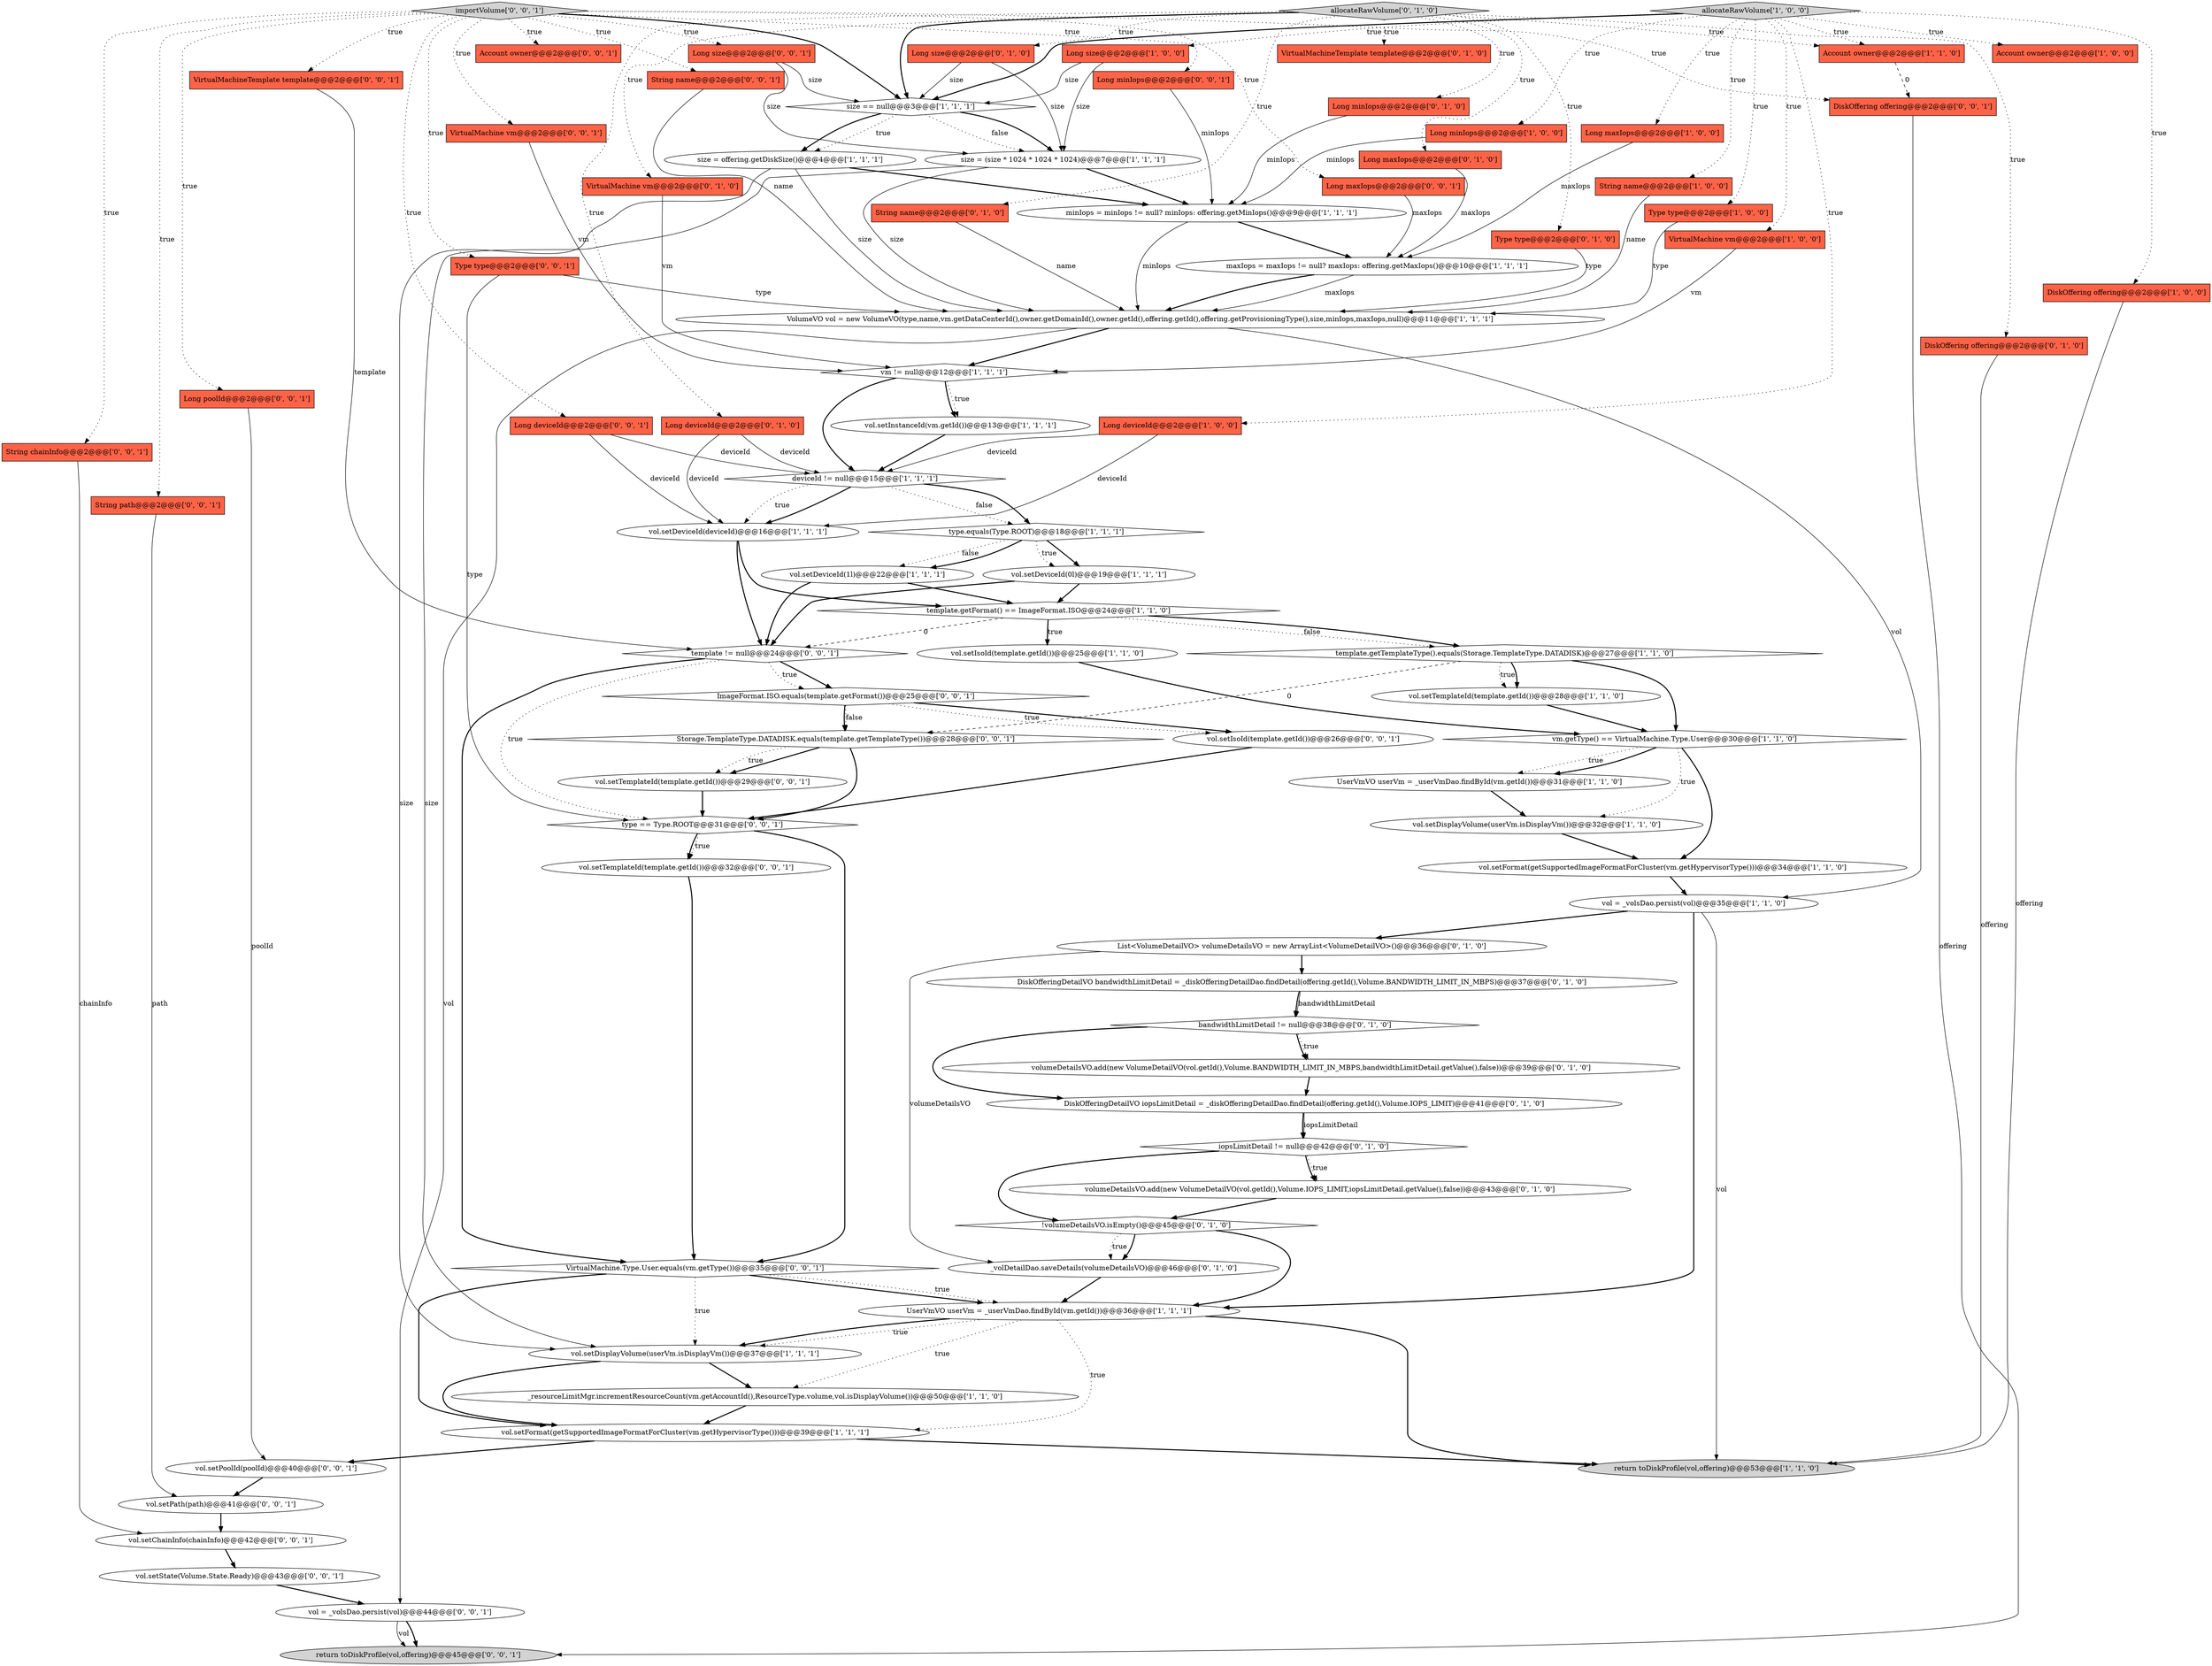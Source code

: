 digraph {
62 [style = filled, label = "Long size@@@2@@@['0', '0', '1']", fillcolor = tomato, shape = box image = "AAA0AAABBB3BBB"];
23 [style = filled, label = "Long maxIops@@@2@@@['1', '0', '0']", fillcolor = tomato, shape = box image = "AAA0AAABBB1BBB"];
29 [style = filled, label = "template.getFormat() == ImageFormat.ISO@@@24@@@['1', '1', '0']", fillcolor = white, shape = diamond image = "AAA0AAABBB1BBB"];
28 [style = filled, label = "vm.getType() == VirtualMachine.Type.User@@@30@@@['1', '1', '0']", fillcolor = white, shape = diamond image = "AAA0AAABBB1BBB"];
5 [style = filled, label = "vol.setDisplayVolume(userVm.isDisplayVm())@@@37@@@['1', '1', '1']", fillcolor = white, shape = ellipse image = "AAA0AAABBB1BBB"];
13 [style = filled, label = "Long size@@@2@@@['1', '0', '0']", fillcolor = tomato, shape = box image = "AAA0AAABBB1BBB"];
21 [style = filled, label = "vol.setIsoId(template.getId())@@@25@@@['1', '1', '0']", fillcolor = white, shape = ellipse image = "AAA0AAABBB1BBB"];
42 [style = filled, label = "Type type@@@2@@@['0', '1', '0']", fillcolor = tomato, shape = box image = "AAA0AAABBB2BBB"];
10 [style = filled, label = "vol.setFormat(getSupportedImageFormatForCluster(vm.getHypervisorType()))@@@34@@@['1', '1', '0']", fillcolor = white, shape = ellipse image = "AAA0AAABBB1BBB"];
66 [style = filled, label = "vol.setState(Volume.State.Ready)@@@43@@@['0', '0', '1']", fillcolor = white, shape = ellipse image = "AAA0AAABBB3BBB"];
77 [style = filled, label = "VirtualMachineTemplate template@@@2@@@['0', '0', '1']", fillcolor = tomato, shape = box image = "AAA0AAABBB3BBB"];
3 [style = filled, label = "vol.setInstanceId(vm.getId())@@@13@@@['1', '1', '1']", fillcolor = white, shape = ellipse image = "AAA0AAABBB1BBB"];
11 [style = filled, label = "Account owner@@@2@@@['1', '0', '0']", fillcolor = tomato, shape = box image = "AAA0AAABBB1BBB"];
34 [style = filled, label = "allocateRawVolume['1', '0', '0']", fillcolor = lightgray, shape = diamond image = "AAA0AAABBB1BBB"];
65 [style = filled, label = "VirtualMachine vm@@@2@@@['0', '0', '1']", fillcolor = tomato, shape = box image = "AAA0AAABBB3BBB"];
70 [style = filled, label = "String name@@@2@@@['0', '0', '1']", fillcolor = tomato, shape = box image = "AAA0AAABBB3BBB"];
15 [style = filled, label = "maxIops = maxIops != null? maxIops: offering.getMaxIops()@@@10@@@['1', '1', '1']", fillcolor = white, shape = ellipse image = "AAA0AAABBB1BBB"];
12 [style = filled, label = "vol = _volsDao.persist(vol)@@@35@@@['1', '1', '0']", fillcolor = white, shape = ellipse image = "AAA0AAABBB1BBB"];
16 [style = filled, label = "vol.setDeviceId(deviceId)@@@16@@@['1', '1', '1']", fillcolor = white, shape = ellipse image = "AAA0AAABBB1BBB"];
2 [style = filled, label = "size == null@@@3@@@['1', '1', '1']", fillcolor = white, shape = diamond image = "AAA0AAABBB1BBB"];
51 [style = filled, label = "_volDetailDao.saveDetails(volumeDetailsVO)@@@46@@@['0', '1', '0']", fillcolor = white, shape = ellipse image = "AAA1AAABBB2BBB"];
63 [style = filled, label = "vol.setPath(path)@@@41@@@['0', '0', '1']", fillcolor = white, shape = ellipse image = "AAA0AAABBB3BBB"];
69 [style = filled, label = "vol.setPoolId(poolId)@@@40@@@['0', '0', '1']", fillcolor = white, shape = ellipse image = "AAA0AAABBB3BBB"];
17 [style = filled, label = "size = offering.getDiskSize()@@@4@@@['1', '1', '1']", fillcolor = white, shape = ellipse image = "AAA0AAABBB1BBB"];
45 [style = filled, label = "volumeDetailsVO.add(new VolumeDetailVO(vol.getId(),Volume.BANDWIDTH_LIMIT_IN_MBPS,bandwidthLimitDetail.getValue(),false))@@@39@@@['0', '1', '0']", fillcolor = white, shape = ellipse image = "AAA1AAABBB2BBB"];
75 [style = filled, label = "ImageFormat.ISO.equals(template.getFormat())@@@25@@@['0', '0', '1']", fillcolor = white, shape = diamond image = "AAA0AAABBB3BBB"];
37 [style = filled, label = "UserVmVO userVm = _userVmDao.findById(vm.getId())@@@31@@@['1', '1', '0']", fillcolor = white, shape = ellipse image = "AAA0AAABBB1BBB"];
46 [style = filled, label = "String name@@@2@@@['0', '1', '0']", fillcolor = tomato, shape = box image = "AAA0AAABBB2BBB"];
68 [style = filled, label = "Account owner@@@2@@@['0', '0', '1']", fillcolor = tomato, shape = box image = "AAA0AAABBB3BBB"];
19 [style = filled, label = "size = (size * 1024 * 1024 * 1024)@@@7@@@['1', '1', '1']", fillcolor = white, shape = ellipse image = "AAA0AAABBB1BBB"];
54 [style = filled, label = "Long maxIops@@@2@@@['0', '1', '0']", fillcolor = tomato, shape = box image = "AAA0AAABBB2BBB"];
7 [style = filled, label = "deviceId != null@@@15@@@['1', '1', '1']", fillcolor = white, shape = diamond image = "AAA0AAABBB1BBB"];
82 [style = filled, label = "vol.setTemplateId(template.getId())@@@32@@@['0', '0', '1']", fillcolor = white, shape = ellipse image = "AAA0AAABBB3BBB"];
0 [style = filled, label = "DiskOffering offering@@@2@@@['1', '0', '0']", fillcolor = tomato, shape = box image = "AAA0AAABBB1BBB"];
6 [style = filled, label = "return toDiskProfile(vol,offering)@@@53@@@['1', '1', '0']", fillcolor = lightgray, shape = ellipse image = "AAA0AAABBB1BBB"];
60 [style = filled, label = "return toDiskProfile(vol,offering)@@@45@@@['0', '0', '1']", fillcolor = lightgray, shape = ellipse image = "AAA0AAABBB3BBB"];
80 [style = filled, label = "template != null@@@24@@@['0', '0', '1']", fillcolor = white, shape = diamond image = "AAA0AAABBB3BBB"];
73 [style = filled, label = "vol = _volsDao.persist(vol)@@@44@@@['0', '0', '1']", fillcolor = white, shape = ellipse image = "AAA0AAABBB3BBB"];
33 [style = filled, label = "vol.setDisplayVolume(userVm.isDisplayVm())@@@32@@@['1', '1', '0']", fillcolor = white, shape = ellipse image = "AAA0AAABBB1BBB"];
26 [style = filled, label = "String name@@@2@@@['1', '0', '0']", fillcolor = tomato, shape = box image = "AAA0AAABBB1BBB"];
9 [style = filled, label = "vol.setDeviceId(0l)@@@19@@@['1', '1', '1']", fillcolor = white, shape = ellipse image = "AAA0AAABBB1BBB"];
59 [style = filled, label = "Long poolId@@@2@@@['0', '0', '1']", fillcolor = tomato, shape = box image = "AAA0AAABBB3BBB"];
79 [style = filled, label = "Long minIops@@@2@@@['0', '0', '1']", fillcolor = tomato, shape = box image = "AAA0AAABBB3BBB"];
83 [style = filled, label = "DiskOffering offering@@@2@@@['0', '0', '1']", fillcolor = tomato, shape = box image = "AAA0AAABBB3BBB"];
30 [style = filled, label = "vol.setTemplateId(template.getId())@@@28@@@['1', '1', '0']", fillcolor = white, shape = ellipse image = "AAA0AAABBB1BBB"];
58 [style = filled, label = "importVolume['0', '0', '1']", fillcolor = lightgray, shape = diamond image = "AAA0AAABBB3BBB"];
57 [style = filled, label = "vol.setIsoId(template.getId())@@@26@@@['0', '0', '1']", fillcolor = white, shape = ellipse image = "AAA0AAABBB3BBB"];
44 [style = filled, label = "bandwidthLimitDetail != null@@@38@@@['0', '1', '0']", fillcolor = white, shape = diamond image = "AAA1AAABBB2BBB"];
36 [style = filled, label = "Account owner@@@2@@@['1', '1', '0']", fillcolor = tomato, shape = box image = "AAA0AAABBB1BBB"];
52 [style = filled, label = "VirtualMachine vm@@@2@@@['0', '1', '0']", fillcolor = tomato, shape = box image = "AAA0AAABBB2BBB"];
53 [style = filled, label = "allocateRawVolume['0', '1', '0']", fillcolor = lightgray, shape = diamond image = "AAA0AAABBB2BBB"];
72 [style = filled, label = "Type type@@@2@@@['0', '0', '1']", fillcolor = tomato, shape = box image = "AAA0AAABBB3BBB"];
43 [style = filled, label = "volumeDetailsVO.add(new VolumeDetailVO(vol.getId(),Volume.IOPS_LIMIT,iopsLimitDetail.getValue(),false))@@@43@@@['0', '1', '0']", fillcolor = white, shape = ellipse image = "AAA1AAABBB2BBB"];
14 [style = filled, label = "vol.setDeviceId(1l)@@@22@@@['1', '1', '1']", fillcolor = white, shape = ellipse image = "AAA0AAABBB1BBB"];
71 [style = filled, label = "VirtualMachine.Type.User.equals(vm.getType())@@@35@@@['0', '0', '1']", fillcolor = white, shape = diamond image = "AAA0AAABBB3BBB"];
76 [style = filled, label = "vol.setTemplateId(template.getId())@@@29@@@['0', '0', '1']", fillcolor = white, shape = ellipse image = "AAA0AAABBB3BBB"];
49 [style = filled, label = "List<VolumeDetailVO> volumeDetailsVO = new ArrayList<VolumeDetailVO>()@@@36@@@['0', '1', '0']", fillcolor = white, shape = ellipse image = "AAA1AAABBB2BBB"];
64 [style = filled, label = "String chainInfo@@@2@@@['0', '0', '1']", fillcolor = tomato, shape = box image = "AAA0AAABBB3BBB"];
24 [style = filled, label = "template.getTemplateType().equals(Storage.TemplateType.DATADISK)@@@27@@@['1', '1', '0']", fillcolor = white, shape = diamond image = "AAA0AAABBB1BBB"];
1 [style = filled, label = "Type type@@@2@@@['1', '0', '0']", fillcolor = tomato, shape = box image = "AAA0AAABBB1BBB"];
4 [style = filled, label = "type.equals(Type.ROOT)@@@18@@@['1', '1', '1']", fillcolor = white, shape = diamond image = "AAA0AAABBB1BBB"];
47 [style = filled, label = "!volumeDetailsVO.isEmpty()@@@45@@@['0', '1', '0']", fillcolor = white, shape = diamond image = "AAA1AAABBB2BBB"];
56 [style = filled, label = "DiskOfferingDetailVO iopsLimitDetail = _diskOfferingDetailDao.findDetail(offering.getId(),Volume.IOPS_LIMIT)@@@41@@@['0', '1', '0']", fillcolor = white, shape = ellipse image = "AAA1AAABBB2BBB"];
74 [style = filled, label = "vol.setChainInfo(chainInfo)@@@42@@@['0', '0', '1']", fillcolor = white, shape = ellipse image = "AAA0AAABBB3BBB"];
38 [style = filled, label = "Long minIops@@@2@@@['0', '1', '0']", fillcolor = tomato, shape = box image = "AAA0AAABBB2BBB"];
55 [style = filled, label = "Long deviceId@@@2@@@['0', '1', '0']", fillcolor = tomato, shape = box image = "AAA0AAABBB2BBB"];
31 [style = filled, label = "VirtualMachine vm@@@2@@@['1', '0', '0']", fillcolor = tomato, shape = box image = "AAA0AAABBB1BBB"];
40 [style = filled, label = "DiskOffering offering@@@2@@@['0', '1', '0']", fillcolor = tomato, shape = box image = "AAA0AAABBB2BBB"];
18 [style = filled, label = "_resourceLimitMgr.incrementResourceCount(vm.getAccountId(),ResourceType.volume,vol.isDisplayVolume())@@@50@@@['1', '1', '0']", fillcolor = white, shape = ellipse image = "AAA0AAABBB1BBB"];
84 [style = filled, label = "type == Type.ROOT@@@31@@@['0', '0', '1']", fillcolor = white, shape = diamond image = "AAA0AAABBB3BBB"];
25 [style = filled, label = "Long minIops@@@2@@@['1', '0', '0']", fillcolor = tomato, shape = box image = "AAA0AAABBB1BBB"];
61 [style = filled, label = "Long maxIops@@@2@@@['0', '0', '1']", fillcolor = tomato, shape = box image = "AAA0AAABBB3BBB"];
39 [style = filled, label = "iopsLimitDetail != null@@@42@@@['0', '1', '0']", fillcolor = white, shape = diamond image = "AAA1AAABBB2BBB"];
81 [style = filled, label = "String path@@@2@@@['0', '0', '1']", fillcolor = tomato, shape = box image = "AAA0AAABBB3BBB"];
50 [style = filled, label = "DiskOfferingDetailVO bandwidthLimitDetail = _diskOfferingDetailDao.findDetail(offering.getId(),Volume.BANDWIDTH_LIMIT_IN_MBPS)@@@37@@@['0', '1', '0']", fillcolor = white, shape = ellipse image = "AAA1AAABBB2BBB"];
22 [style = filled, label = "UserVmVO userVm = _userVmDao.findById(vm.getId())@@@36@@@['1', '1', '1']", fillcolor = white, shape = ellipse image = "AAA0AAABBB1BBB"];
8 [style = filled, label = "vol.setFormat(getSupportedImageFormatForCluster(vm.getHypervisorType()))@@@39@@@['1', '1', '1']", fillcolor = white, shape = ellipse image = "AAA0AAABBB1BBB"];
78 [style = filled, label = "Long deviceId@@@2@@@['0', '0', '1']", fillcolor = tomato, shape = box image = "AAA0AAABBB3BBB"];
48 [style = filled, label = "Long size@@@2@@@['0', '1', '0']", fillcolor = tomato, shape = box image = "AAA0AAABBB2BBB"];
41 [style = filled, label = "VirtualMachineTemplate template@@@2@@@['0', '1', '0']", fillcolor = tomato, shape = box image = "AAA0AAABBB2BBB"];
27 [style = filled, label = "Long deviceId@@@2@@@['1', '0', '0']", fillcolor = tomato, shape = box image = "AAA0AAABBB1BBB"];
67 [style = filled, label = "Storage.TemplateType.DATADISK.equals(template.getTemplateType())@@@28@@@['0', '0', '1']", fillcolor = white, shape = diamond image = "AAA0AAABBB3BBB"];
35 [style = filled, label = "vm != null@@@12@@@['1', '1', '1']", fillcolor = white, shape = diamond image = "AAA0AAABBB1BBB"];
32 [style = filled, label = "VolumeVO vol = new VolumeVO(type,name,vm.getDataCenterId(),owner.getDomainId(),owner.getId(),offering.getId(),offering.getProvisioningType(),size,minIops,maxIops,null)@@@11@@@['1', '1', '1']", fillcolor = white, shape = ellipse image = "AAA0AAABBB1BBB"];
20 [style = filled, label = "minIops = minIops != null? minIops: offering.getMinIops()@@@9@@@['1', '1', '1']", fillcolor = white, shape = ellipse image = "AAA0AAABBB1BBB"];
69->63 [style = bold, label=""];
71->5 [style = dotted, label="true"];
49->51 [style = solid, label="volumeDetailsVO"];
56->39 [style = solid, label="iopsLimitDetail"];
28->33 [style = dotted, label="true"];
79->20 [style = solid, label="minIops"];
58->65 [style = dotted, label="true"];
58->72 [style = dotted, label="true"];
44->56 [style = bold, label=""];
25->20 [style = solid, label="minIops"];
80->75 [style = bold, label=""];
53->52 [style = dotted, label="true"];
64->74 [style = solid, label="chainInfo"];
72->84 [style = solid, label="type"];
62->2 [style = solid, label="size"];
37->33 [style = bold, label=""];
71->22 [style = bold, label=""];
3->7 [style = bold, label=""];
81->63 [style = solid, label="path"];
26->32 [style = solid, label="name"];
2->17 [style = bold, label=""];
47->51 [style = bold, label=""];
27->7 [style = solid, label="deviceId"];
58->78 [style = dotted, label="true"];
53->54 [style = dotted, label="true"];
40->6 [style = solid, label="offering"];
14->29 [style = bold, label=""];
13->19 [style = solid, label="size"];
31->35 [style = solid, label="vm"];
58->79 [style = dotted, label="true"];
84->82 [style = bold, label=""];
53->2 [style = bold, label=""];
38->20 [style = solid, label="minIops"];
23->15 [style = solid, label="maxIops"];
59->69 [style = solid, label="poolId"];
4->9 [style = bold, label=""];
47->22 [style = bold, label=""];
28->37 [style = dotted, label="true"];
19->5 [style = solid, label="size"];
34->23 [style = dotted, label="true"];
44->45 [style = dotted, label="true"];
39->43 [style = dotted, label="true"];
5->18 [style = bold, label=""];
58->81 [style = dotted, label="true"];
53->48 [style = dotted, label="true"];
39->47 [style = bold, label=""];
32->12 [style = solid, label="vol"];
4->9 [style = dotted, label="true"];
34->2 [style = bold, label=""];
8->69 [style = bold, label=""];
22->18 [style = dotted, label="true"];
73->60 [style = bold, label=""];
0->6 [style = solid, label="offering"];
15->32 [style = solid, label="maxIops"];
58->2 [style = bold, label=""];
72->32 [style = solid, label="type"];
4->14 [style = dotted, label="false"];
53->36 [style = dotted, label="true"];
29->21 [style = bold, label=""];
35->3 [style = bold, label=""];
71->8 [style = bold, label=""];
67->84 [style = bold, label=""];
34->25 [style = dotted, label="true"];
34->11 [style = dotted, label="true"];
34->26 [style = dotted, label="true"];
12->49 [style = bold, label=""];
83->60 [style = solid, label="offering"];
2->19 [style = dotted, label="false"];
20->15 [style = bold, label=""];
7->16 [style = bold, label=""];
53->46 [style = dotted, label="true"];
75->57 [style = bold, label=""];
29->24 [style = dotted, label="false"];
50->44 [style = solid, label="bandwidthLimitDetail"];
48->2 [style = solid, label="size"];
75->67 [style = dotted, label="false"];
16->80 [style = bold, label=""];
76->84 [style = bold, label=""];
34->13 [style = dotted, label="true"];
54->15 [style = solid, label="maxIops"];
80->71 [style = bold, label=""];
7->4 [style = dotted, label="false"];
17->5 [style = solid, label="size"];
58->77 [style = dotted, label="true"];
34->0 [style = dotted, label="true"];
63->74 [style = bold, label=""];
82->71 [style = bold, label=""];
58->59 [style = dotted, label="true"];
30->28 [style = bold, label=""];
74->66 [style = bold, label=""];
28->10 [style = bold, label=""];
80->84 [style = dotted, label="true"];
66->73 [style = bold, label=""];
35->3 [style = dotted, label="true"];
15->32 [style = bold, label=""];
42->32 [style = solid, label="type"];
84->82 [style = dotted, label="true"];
18->8 [style = bold, label=""];
58->68 [style = dotted, label="true"];
24->30 [style = dotted, label="true"];
36->83 [style = dashed, label="0"];
67->76 [style = bold, label=""];
73->60 [style = solid, label="vol"];
62->19 [style = solid, label="size"];
5->8 [style = bold, label=""];
58->83 [style = dotted, label="true"];
77->80 [style = solid, label="template"];
17->32 [style = solid, label="size"];
47->51 [style = dotted, label="true"];
22->6 [style = bold, label=""];
33->10 [style = bold, label=""];
52->35 [style = solid, label="vm"];
39->43 [style = bold, label=""];
8->6 [style = bold, label=""];
17->20 [style = bold, label=""];
35->7 [style = bold, label=""];
16->29 [style = bold, label=""];
53->42 [style = dotted, label="true"];
2->19 [style = bold, label=""];
1->32 [style = solid, label="type"];
27->16 [style = solid, label="deviceId"];
75->57 [style = dotted, label="true"];
20->32 [style = solid, label="minIops"];
22->5 [style = dotted, label="true"];
9->29 [style = bold, label=""];
53->41 [style = dotted, label="true"];
53->40 [style = dotted, label="true"];
13->2 [style = solid, label="size"];
45->56 [style = bold, label=""];
29->21 [style = dotted, label="true"];
51->22 [style = bold, label=""];
9->80 [style = bold, label=""];
7->16 [style = dotted, label="true"];
12->6 [style = solid, label="vol"];
67->76 [style = dotted, label="true"];
80->75 [style = dotted, label="true"];
50->44 [style = bold, label=""];
48->19 [style = solid, label="size"];
57->84 [style = bold, label=""];
34->36 [style = dotted, label="true"];
78->16 [style = solid, label="deviceId"];
61->15 [style = solid, label="maxIops"];
32->73 [style = solid, label="vol"];
2->17 [style = dotted, label="true"];
29->80 [style = dashed, label="0"];
22->5 [style = bold, label=""];
55->7 [style = solid, label="deviceId"];
84->71 [style = bold, label=""];
19->20 [style = bold, label=""];
44->45 [style = bold, label=""];
56->39 [style = bold, label=""];
22->8 [style = dotted, label="true"];
19->32 [style = solid, label="size"];
43->47 [style = bold, label=""];
75->67 [style = bold, label=""];
24->30 [style = bold, label=""];
34->27 [style = dotted, label="true"];
53->38 [style = dotted, label="true"];
12->22 [style = bold, label=""];
10->12 [style = bold, label=""];
58->61 [style = dotted, label="true"];
32->35 [style = bold, label=""];
24->67 [style = dashed, label="0"];
55->16 [style = solid, label="deviceId"];
70->32 [style = solid, label="name"];
7->4 [style = bold, label=""];
28->37 [style = bold, label=""];
78->7 [style = solid, label="deviceId"];
53->55 [style = dotted, label="true"];
34->31 [style = dotted, label="true"];
65->35 [style = solid, label="vm"];
46->32 [style = solid, label="name"];
4->14 [style = bold, label=""];
58->70 [style = dotted, label="true"];
14->80 [style = bold, label=""];
29->24 [style = bold, label=""];
24->28 [style = bold, label=""];
34->1 [style = dotted, label="true"];
71->22 [style = dotted, label="true"];
58->64 [style = dotted, label="true"];
58->62 [style = dotted, label="true"];
49->50 [style = bold, label=""];
21->28 [style = bold, label=""];
}
